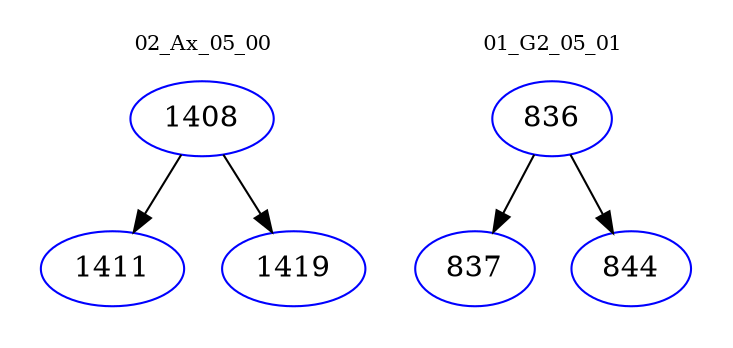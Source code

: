 digraph{
subgraph cluster_0 {
color = white
label = "02_Ax_05_00";
fontsize=10;
T0_1408 [label="1408", color="blue"]
T0_1408 -> T0_1411 [color="black"]
T0_1411 [label="1411", color="blue"]
T0_1408 -> T0_1419 [color="black"]
T0_1419 [label="1419", color="blue"]
}
subgraph cluster_1 {
color = white
label = "01_G2_05_01";
fontsize=10;
T1_836 [label="836", color="blue"]
T1_836 -> T1_837 [color="black"]
T1_837 [label="837", color="blue"]
T1_836 -> T1_844 [color="black"]
T1_844 [label="844", color="blue"]
}
}
